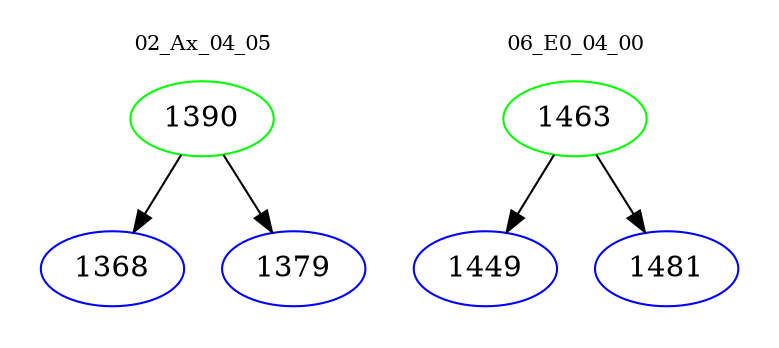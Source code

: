 digraph{
subgraph cluster_0 {
color = white
label = "02_Ax_04_05";
fontsize=10;
T0_1390 [label="1390", color="green"]
T0_1390 -> T0_1368 [color="black"]
T0_1368 [label="1368", color="blue"]
T0_1390 -> T0_1379 [color="black"]
T0_1379 [label="1379", color="blue"]
}
subgraph cluster_1 {
color = white
label = "06_E0_04_00";
fontsize=10;
T1_1463 [label="1463", color="green"]
T1_1463 -> T1_1449 [color="black"]
T1_1449 [label="1449", color="blue"]
T1_1463 -> T1_1481 [color="black"]
T1_1481 [label="1481", color="blue"]
}
}
